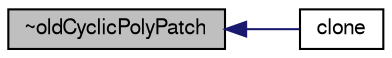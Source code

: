 digraph "~oldCyclicPolyPatch"
{
  bgcolor="transparent";
  edge [fontname="FreeSans",fontsize="10",labelfontname="FreeSans",labelfontsize="10"];
  node [fontname="FreeSans",fontsize="10",shape=record];
  rankdir="LR";
  Node316 [label="~oldCyclicPolyPatch",height=0.2,width=0.4,color="black", fillcolor="grey75", style="filled", fontcolor="black"];
  Node316 -> Node317 [dir="back",color="midnightblue",fontsize="10",style="solid",fontname="FreeSans"];
  Node317 [label="clone",height=0.2,width=0.4,color="black",URL="$a27450.html#a46b85bc54e0f1c8d54656b24cf2c6e0f",tooltip="Construct and return a clone, resetting the face list. "];
}

